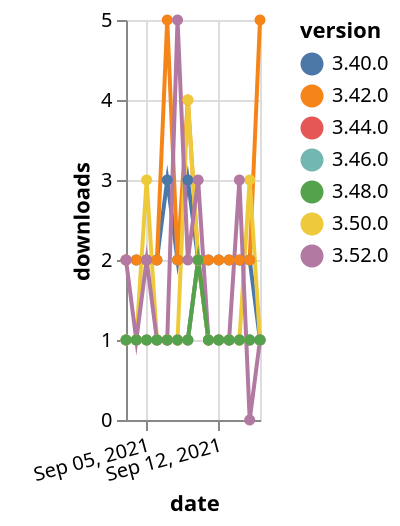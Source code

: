 {"$schema": "https://vega.github.io/schema/vega-lite/v5.json", "description": "A simple bar chart with embedded data.", "data": {"values": [{"date": "2021-09-03", "total": 294, "delta": 1, "version": "3.44.0"}, {"date": "2021-09-04", "total": 295, "delta": 1, "version": "3.44.0"}, {"date": "2021-09-05", "total": 296, "delta": 1, "version": "3.44.0"}, {"date": "2021-09-06", "total": 297, "delta": 1, "version": "3.44.0"}, {"date": "2021-09-07", "total": 298, "delta": 1, "version": "3.44.0"}, {"date": "2021-09-08", "total": 299, "delta": 1, "version": "3.44.0"}, {"date": "2021-09-09", "total": 300, "delta": 1, "version": "3.44.0"}, {"date": "2021-09-10", "total": 302, "delta": 2, "version": "3.44.0"}, {"date": "2021-09-11", "total": 303, "delta": 1, "version": "3.44.0"}, {"date": "2021-09-12", "total": 304, "delta": 1, "version": "3.44.0"}, {"date": "2021-09-13", "total": 305, "delta": 1, "version": "3.44.0"}, {"date": "2021-09-14", "total": 306, "delta": 1, "version": "3.44.0"}, {"date": "2021-09-15", "total": 307, "delta": 1, "version": "3.44.0"}, {"date": "2021-09-16", "total": 308, "delta": 1, "version": "3.44.0"}, {"date": "2021-09-03", "total": 2404, "delta": 2, "version": "3.40.0"}, {"date": "2021-09-04", "total": 2406, "delta": 2, "version": "3.40.0"}, {"date": "2021-09-05", "total": 2408, "delta": 2, "version": "3.40.0"}, {"date": "2021-09-06", "total": 2410, "delta": 2, "version": "3.40.0"}, {"date": "2021-09-07", "total": 2413, "delta": 3, "version": "3.40.0"}, {"date": "2021-09-08", "total": 2415, "delta": 2, "version": "3.40.0"}, {"date": "2021-09-09", "total": 2418, "delta": 3, "version": "3.40.0"}, {"date": "2021-09-10", "total": 2420, "delta": 2, "version": "3.40.0"}, {"date": "2021-09-11", "total": 2422, "delta": 2, "version": "3.40.0"}, {"date": "2021-09-12", "total": 2424, "delta": 2, "version": "3.40.0"}, {"date": "2021-09-13", "total": 2426, "delta": 2, "version": "3.40.0"}, {"date": "2021-09-14", "total": 2428, "delta": 2, "version": "3.40.0"}, {"date": "2021-09-15", "total": 2430, "delta": 2, "version": "3.40.0"}, {"date": "2021-09-16", "total": 2431, "delta": 1, "version": "3.40.0"}, {"date": "2021-09-03", "total": 229, "delta": 1, "version": "3.46.0"}, {"date": "2021-09-04", "total": 230, "delta": 1, "version": "3.46.0"}, {"date": "2021-09-05", "total": 231, "delta": 1, "version": "3.46.0"}, {"date": "2021-09-06", "total": 232, "delta": 1, "version": "3.46.0"}, {"date": "2021-09-07", "total": 233, "delta": 1, "version": "3.46.0"}, {"date": "2021-09-08", "total": 234, "delta": 1, "version": "3.46.0"}, {"date": "2021-09-09", "total": 235, "delta": 1, "version": "3.46.0"}, {"date": "2021-09-10", "total": 237, "delta": 2, "version": "3.46.0"}, {"date": "2021-09-11", "total": 238, "delta": 1, "version": "3.46.0"}, {"date": "2021-09-12", "total": 239, "delta": 1, "version": "3.46.0"}, {"date": "2021-09-13", "total": 240, "delta": 1, "version": "3.46.0"}, {"date": "2021-09-14", "total": 241, "delta": 1, "version": "3.46.0"}, {"date": "2021-09-15", "total": 242, "delta": 1, "version": "3.46.0"}, {"date": "2021-09-16", "total": 243, "delta": 1, "version": "3.46.0"}, {"date": "2021-09-03", "total": 2517, "delta": 2, "version": "3.42.0"}, {"date": "2021-09-04", "total": 2519, "delta": 2, "version": "3.42.0"}, {"date": "2021-09-05", "total": 2521, "delta": 2, "version": "3.42.0"}, {"date": "2021-09-06", "total": 2523, "delta": 2, "version": "3.42.0"}, {"date": "2021-09-07", "total": 2528, "delta": 5, "version": "3.42.0"}, {"date": "2021-09-08", "total": 2530, "delta": 2, "version": "3.42.0"}, {"date": "2021-09-09", "total": 2534, "delta": 4, "version": "3.42.0"}, {"date": "2021-09-10", "total": 2536, "delta": 2, "version": "3.42.0"}, {"date": "2021-09-11", "total": 2538, "delta": 2, "version": "3.42.0"}, {"date": "2021-09-12", "total": 2540, "delta": 2, "version": "3.42.0"}, {"date": "2021-09-13", "total": 2542, "delta": 2, "version": "3.42.0"}, {"date": "2021-09-14", "total": 2544, "delta": 2, "version": "3.42.0"}, {"date": "2021-09-15", "total": 2546, "delta": 2, "version": "3.42.0"}, {"date": "2021-09-16", "total": 2551, "delta": 5, "version": "3.42.0"}, {"date": "2021-09-03", "total": 190, "delta": 1, "version": "3.50.0"}, {"date": "2021-09-04", "total": 191, "delta": 1, "version": "3.50.0"}, {"date": "2021-09-05", "total": 194, "delta": 3, "version": "3.50.0"}, {"date": "2021-09-06", "total": 195, "delta": 1, "version": "3.50.0"}, {"date": "2021-09-07", "total": 196, "delta": 1, "version": "3.50.0"}, {"date": "2021-09-08", "total": 197, "delta": 1, "version": "3.50.0"}, {"date": "2021-09-09", "total": 201, "delta": 4, "version": "3.50.0"}, {"date": "2021-09-10", "total": 203, "delta": 2, "version": "3.50.0"}, {"date": "2021-09-11", "total": 204, "delta": 1, "version": "3.50.0"}, {"date": "2021-09-12", "total": 205, "delta": 1, "version": "3.50.0"}, {"date": "2021-09-13", "total": 206, "delta": 1, "version": "3.50.0"}, {"date": "2021-09-14", "total": 207, "delta": 1, "version": "3.50.0"}, {"date": "2021-09-15", "total": 210, "delta": 3, "version": "3.50.0"}, {"date": "2021-09-16", "total": 211, "delta": 1, "version": "3.50.0"}, {"date": "2021-09-03", "total": 242, "delta": 2, "version": "3.52.0"}, {"date": "2021-09-04", "total": 243, "delta": 1, "version": "3.52.0"}, {"date": "2021-09-05", "total": 245, "delta": 2, "version": "3.52.0"}, {"date": "2021-09-06", "total": 246, "delta": 1, "version": "3.52.0"}, {"date": "2021-09-07", "total": 247, "delta": 1, "version": "3.52.0"}, {"date": "2021-09-08", "total": 252, "delta": 5, "version": "3.52.0"}, {"date": "2021-09-09", "total": 254, "delta": 2, "version": "3.52.0"}, {"date": "2021-09-10", "total": 257, "delta": 3, "version": "3.52.0"}, {"date": "2021-09-11", "total": 258, "delta": 1, "version": "3.52.0"}, {"date": "2021-09-12", "total": 259, "delta": 1, "version": "3.52.0"}, {"date": "2021-09-13", "total": 260, "delta": 1, "version": "3.52.0"}, {"date": "2021-09-14", "total": 263, "delta": 3, "version": "3.52.0"}, {"date": "2021-09-15", "total": 263, "delta": 0, "version": "3.52.0"}, {"date": "2021-09-16", "total": 264, "delta": 1, "version": "3.52.0"}, {"date": "2021-09-03", "total": 229, "delta": 1, "version": "3.48.0"}, {"date": "2021-09-04", "total": 230, "delta": 1, "version": "3.48.0"}, {"date": "2021-09-05", "total": 231, "delta": 1, "version": "3.48.0"}, {"date": "2021-09-06", "total": 232, "delta": 1, "version": "3.48.0"}, {"date": "2021-09-07", "total": 233, "delta": 1, "version": "3.48.0"}, {"date": "2021-09-08", "total": 234, "delta": 1, "version": "3.48.0"}, {"date": "2021-09-09", "total": 235, "delta": 1, "version": "3.48.0"}, {"date": "2021-09-10", "total": 237, "delta": 2, "version": "3.48.0"}, {"date": "2021-09-11", "total": 238, "delta": 1, "version": "3.48.0"}, {"date": "2021-09-12", "total": 239, "delta": 1, "version": "3.48.0"}, {"date": "2021-09-13", "total": 240, "delta": 1, "version": "3.48.0"}, {"date": "2021-09-14", "total": 241, "delta": 1, "version": "3.48.0"}, {"date": "2021-09-15", "total": 242, "delta": 1, "version": "3.48.0"}, {"date": "2021-09-16", "total": 243, "delta": 1, "version": "3.48.0"}]}, "width": "container", "mark": {"type": "line", "point": {"filled": true}}, "encoding": {"x": {"field": "date", "type": "temporal", "timeUnit": "yearmonthdate", "title": "date", "axis": {"labelAngle": -15}}, "y": {"field": "delta", "type": "quantitative", "title": "downloads"}, "color": {"field": "version", "type": "nominal"}, "tooltip": {"field": "delta"}}}